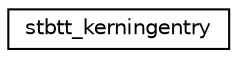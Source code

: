 digraph "Graphical Class Hierarchy"
{
 // LATEX_PDF_SIZE
  edge [fontname="Helvetica",fontsize="10",labelfontname="Helvetica",labelfontsize="10"];
  node [fontname="Helvetica",fontsize="10",shape=record];
  rankdir="LR";
  Node0 [label="stbtt_kerningentry",height=0.2,width=0.4,color="black", fillcolor="white", style="filled",URL="$structstbtt__kerningentry.html",tooltip=" "];
}
